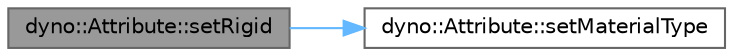 digraph "dyno::Attribute::setRigid"
{
 // LATEX_PDF_SIZE
  bgcolor="transparent";
  edge [fontname=Helvetica,fontsize=10,labelfontname=Helvetica,labelfontsize=10];
  node [fontname=Helvetica,fontsize=10,shape=box,height=0.2,width=0.4];
  rankdir="LR";
  Node1 [id="Node000001",label="dyno::Attribute::setRigid",height=0.2,width=0.4,color="gray40", fillcolor="grey60", style="filled", fontcolor="black",tooltip=" "];
  Node1 -> Node2 [id="edge1_Node000001_Node000002",color="steelblue1",style="solid",tooltip=" "];
  Node2 [id="Node000002",label="dyno::Attribute::setMaterialType",height=0.2,width=0.4,color="grey40", fillcolor="white", style="filled",URL="$classdyno_1_1_attribute.html#a9336e2d4d6cfb58987df3bae02e0d341",tooltip=" "];
}
